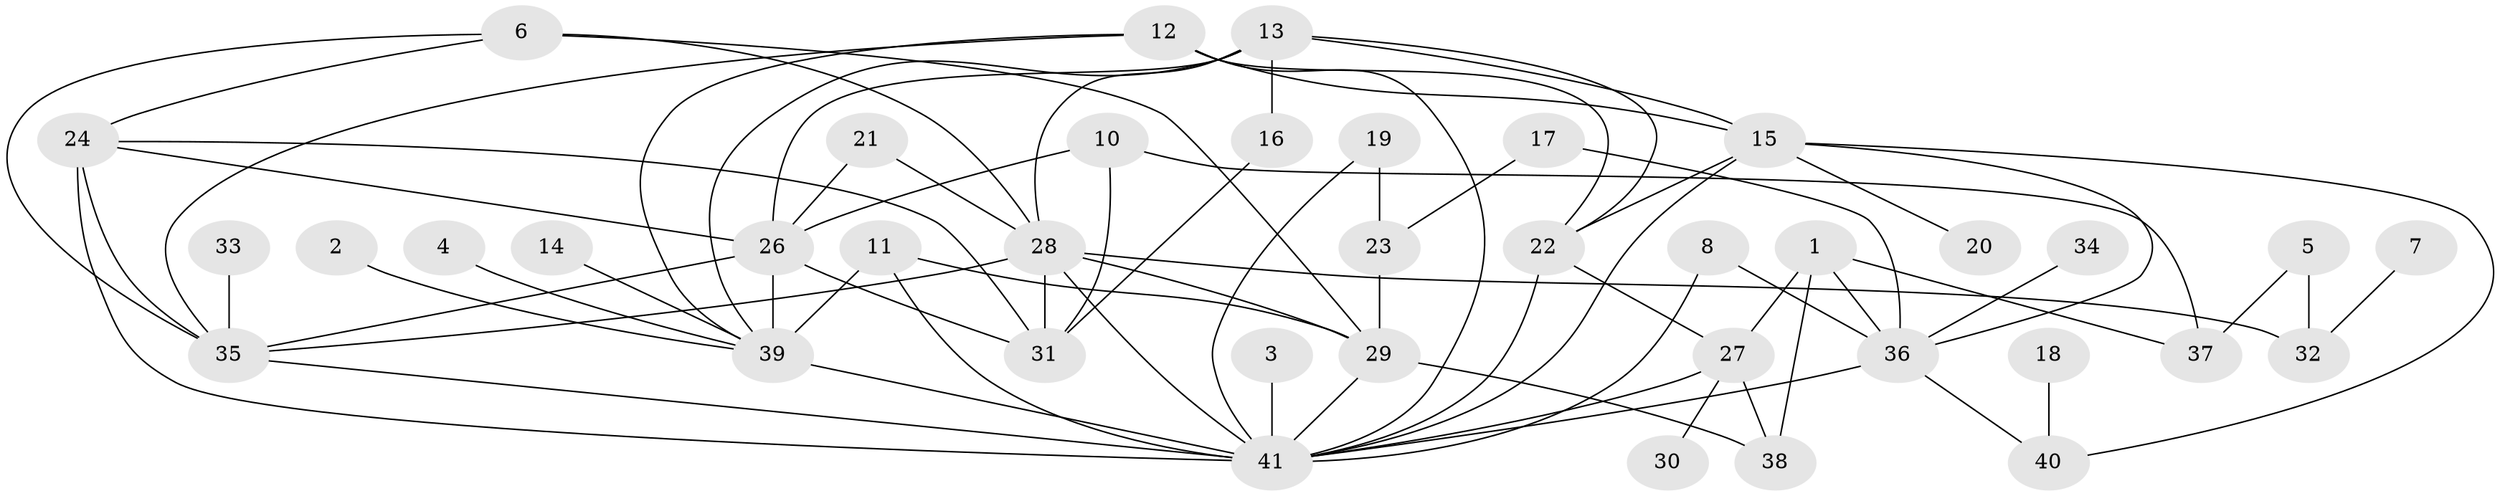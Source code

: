 // original degree distribution, {4: 0.17073170731707318, 5: 0.07317073170731707, 1: 0.15853658536585366, 3: 0.2804878048780488, 2: 0.21951219512195122, 0: 0.024390243902439025, 6: 0.04878048780487805, 7: 0.024390243902439025}
// Generated by graph-tools (version 1.1) at 2025/49/03/09/25 03:49:11]
// undirected, 39 vertices, 73 edges
graph export_dot {
graph [start="1"]
  node [color=gray90,style=filled];
  1;
  2;
  3;
  4;
  5;
  6;
  7;
  8;
  10;
  11;
  12;
  13;
  14;
  15;
  16;
  17;
  18;
  19;
  20;
  21;
  22;
  23;
  24;
  26;
  27;
  28;
  29;
  30;
  31;
  32;
  33;
  34;
  35;
  36;
  37;
  38;
  39;
  40;
  41;
  1 -- 27 [weight=1.0];
  1 -- 36 [weight=1.0];
  1 -- 37 [weight=1.0];
  1 -- 38 [weight=1.0];
  2 -- 39 [weight=1.0];
  3 -- 41 [weight=1.0];
  4 -- 39 [weight=1.0];
  5 -- 32 [weight=1.0];
  5 -- 37 [weight=1.0];
  6 -- 24 [weight=1.0];
  6 -- 28 [weight=1.0];
  6 -- 29 [weight=1.0];
  6 -- 35 [weight=1.0];
  7 -- 32 [weight=1.0];
  8 -- 36 [weight=1.0];
  8 -- 41 [weight=1.0];
  10 -- 26 [weight=1.0];
  10 -- 31 [weight=1.0];
  10 -- 37 [weight=1.0];
  11 -- 29 [weight=1.0];
  11 -- 39 [weight=2.0];
  11 -- 41 [weight=1.0];
  12 -- 15 [weight=1.0];
  12 -- 22 [weight=1.0];
  12 -- 35 [weight=1.0];
  12 -- 39 [weight=1.0];
  12 -- 41 [weight=1.0];
  13 -- 15 [weight=1.0];
  13 -- 16 [weight=1.0];
  13 -- 22 [weight=1.0];
  13 -- 26 [weight=1.0];
  13 -- 28 [weight=1.0];
  13 -- 39 [weight=1.0];
  14 -- 39 [weight=1.0];
  15 -- 20 [weight=1.0];
  15 -- 22 [weight=1.0];
  15 -- 36 [weight=1.0];
  15 -- 40 [weight=1.0];
  15 -- 41 [weight=1.0];
  16 -- 31 [weight=1.0];
  17 -- 23 [weight=1.0];
  17 -- 36 [weight=1.0];
  18 -- 40 [weight=1.0];
  19 -- 23 [weight=1.0];
  19 -- 41 [weight=1.0];
  21 -- 26 [weight=1.0];
  21 -- 28 [weight=1.0];
  22 -- 27 [weight=1.0];
  22 -- 41 [weight=1.0];
  23 -- 29 [weight=1.0];
  24 -- 26 [weight=1.0];
  24 -- 31 [weight=1.0];
  24 -- 35 [weight=1.0];
  24 -- 41 [weight=1.0];
  26 -- 31 [weight=1.0];
  26 -- 35 [weight=1.0];
  26 -- 39 [weight=2.0];
  27 -- 30 [weight=1.0];
  27 -- 38 [weight=1.0];
  27 -- 41 [weight=1.0];
  28 -- 29 [weight=1.0];
  28 -- 31 [weight=2.0];
  28 -- 32 [weight=2.0];
  28 -- 35 [weight=1.0];
  28 -- 41 [weight=1.0];
  29 -- 38 [weight=1.0];
  29 -- 41 [weight=1.0];
  33 -- 35 [weight=1.0];
  34 -- 36 [weight=1.0];
  35 -- 41 [weight=1.0];
  36 -- 40 [weight=1.0];
  36 -- 41 [weight=1.0];
  39 -- 41 [weight=2.0];
}
